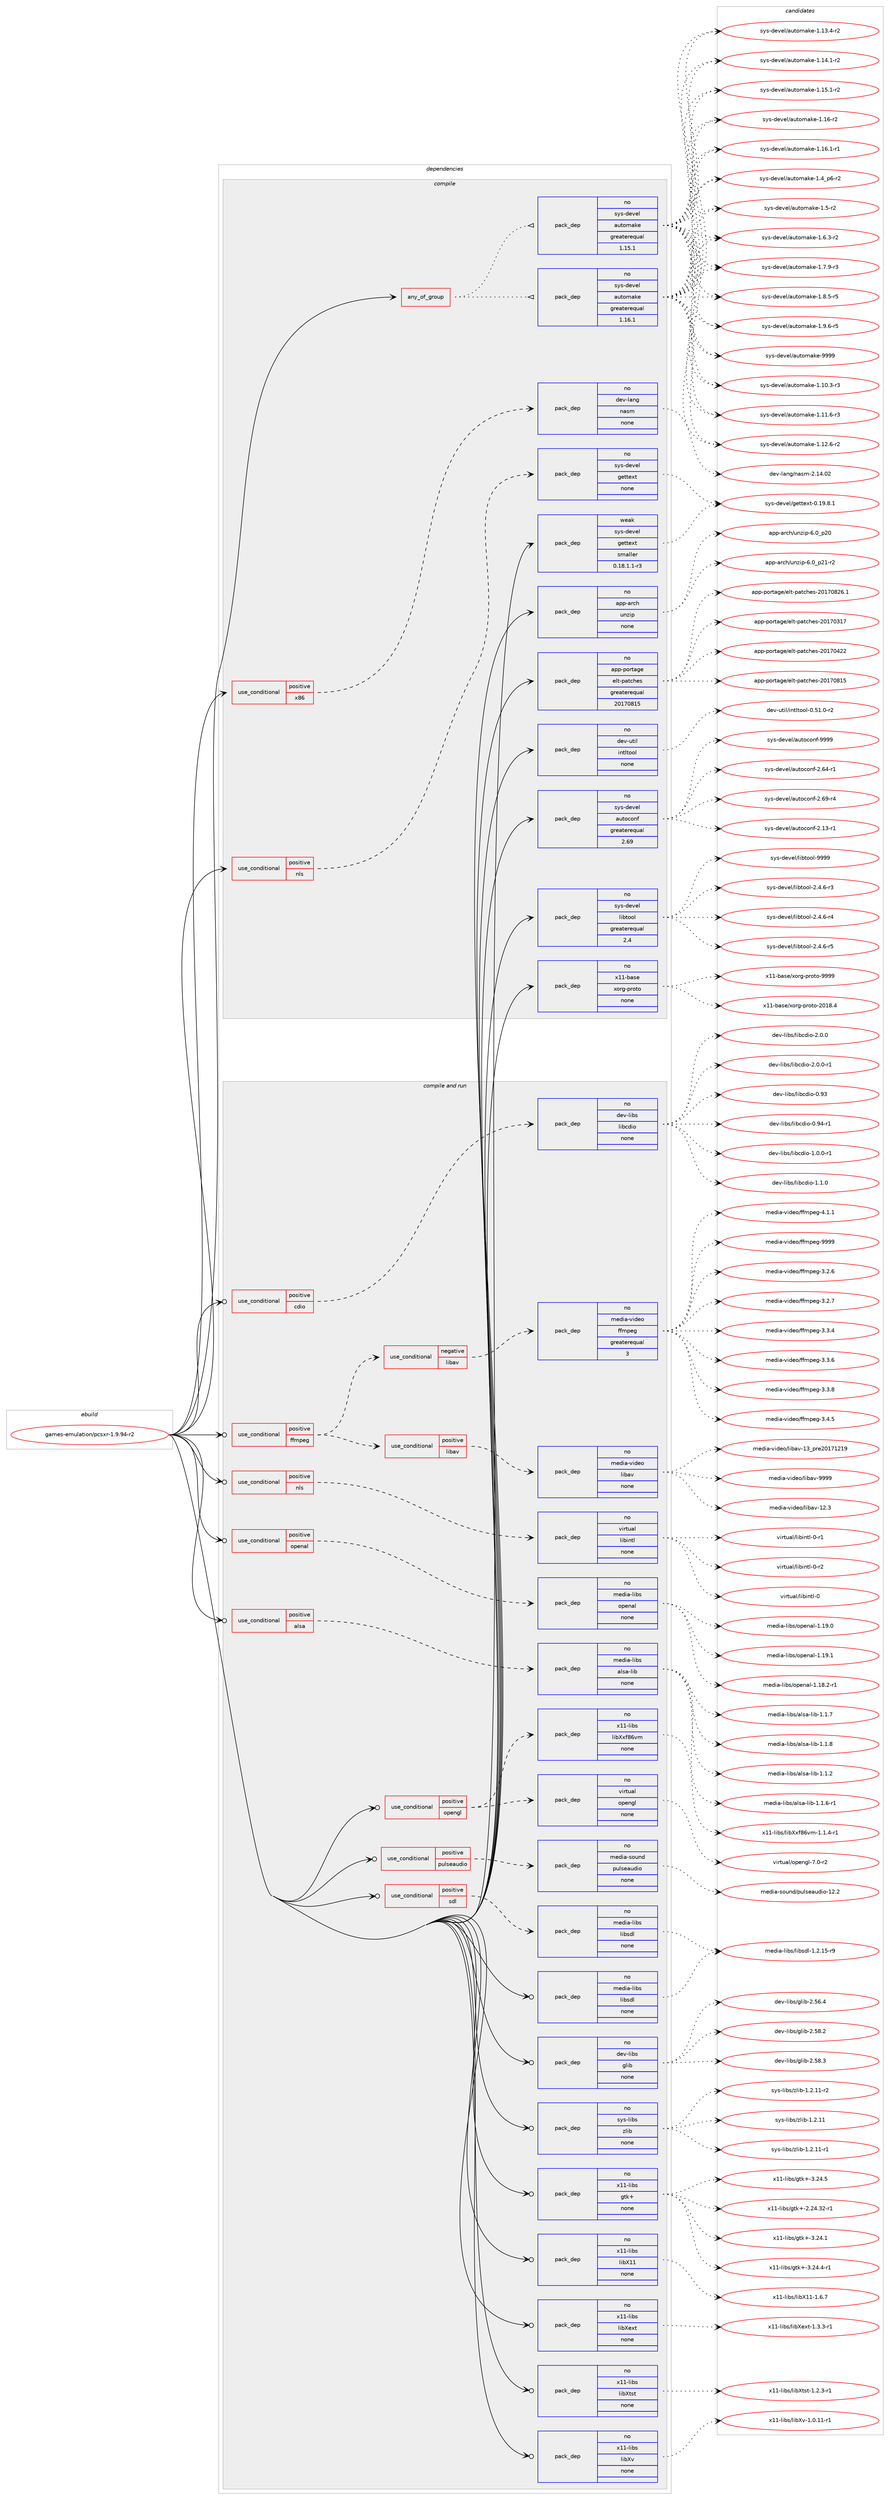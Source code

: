 digraph prolog {

# *************
# Graph options
# *************

newrank=true;
concentrate=true;
compound=true;
graph [rankdir=LR,fontname=Helvetica,fontsize=10,ranksep=1.5];#, ranksep=2.5, nodesep=0.2];
edge  [arrowhead=vee];
node  [fontname=Helvetica,fontsize=10];

# **********
# The ebuild
# **********

subgraph cluster_leftcol {
color=gray;
rank=same;
label=<<i>ebuild</i>>;
id [label="games-emulation/pcsxr-1.9.94-r2", color=red, width=4, href="../games-emulation/pcsxr-1.9.94-r2.svg"];
}

# ****************
# The dependencies
# ****************

subgraph cluster_midcol {
color=gray;
label=<<i>dependencies</i>>;
subgraph cluster_compile {
fillcolor="#eeeeee";
style=filled;
label=<<i>compile</i>>;
subgraph any23260 {
dependency1556178 [label=<<TABLE BORDER="0" CELLBORDER="1" CELLSPACING="0" CELLPADDING="4"><TR><TD CELLPADDING="10">any_of_group</TD></TR></TABLE>>, shape=none, color=red];subgraph pack1106001 {
dependency1556179 [label=<<TABLE BORDER="0" CELLBORDER="1" CELLSPACING="0" CELLPADDING="4" WIDTH="220"><TR><TD ROWSPAN="6" CELLPADDING="30">pack_dep</TD></TR><TR><TD WIDTH="110">no</TD></TR><TR><TD>sys-devel</TD></TR><TR><TD>automake</TD></TR><TR><TD>greaterequal</TD></TR><TR><TD>1.16.1</TD></TR></TABLE>>, shape=none, color=blue];
}
dependency1556178:e -> dependency1556179:w [weight=20,style="dotted",arrowhead="oinv"];
subgraph pack1106002 {
dependency1556180 [label=<<TABLE BORDER="0" CELLBORDER="1" CELLSPACING="0" CELLPADDING="4" WIDTH="220"><TR><TD ROWSPAN="6" CELLPADDING="30">pack_dep</TD></TR><TR><TD WIDTH="110">no</TD></TR><TR><TD>sys-devel</TD></TR><TR><TD>automake</TD></TR><TR><TD>greaterequal</TD></TR><TR><TD>1.15.1</TD></TR></TABLE>>, shape=none, color=blue];
}
dependency1556178:e -> dependency1556180:w [weight=20,style="dotted",arrowhead="oinv"];
}
id:e -> dependency1556178:w [weight=20,style="solid",arrowhead="vee"];
subgraph cond426324 {
dependency1556181 [label=<<TABLE BORDER="0" CELLBORDER="1" CELLSPACING="0" CELLPADDING="4"><TR><TD ROWSPAN="3" CELLPADDING="10">use_conditional</TD></TR><TR><TD>positive</TD></TR><TR><TD>nls</TD></TR></TABLE>>, shape=none, color=red];
subgraph pack1106003 {
dependency1556182 [label=<<TABLE BORDER="0" CELLBORDER="1" CELLSPACING="0" CELLPADDING="4" WIDTH="220"><TR><TD ROWSPAN="6" CELLPADDING="30">pack_dep</TD></TR><TR><TD WIDTH="110">no</TD></TR><TR><TD>sys-devel</TD></TR><TR><TD>gettext</TD></TR><TR><TD>none</TD></TR><TR><TD></TD></TR></TABLE>>, shape=none, color=blue];
}
dependency1556181:e -> dependency1556182:w [weight=20,style="dashed",arrowhead="vee"];
}
id:e -> dependency1556181:w [weight=20,style="solid",arrowhead="vee"];
subgraph cond426325 {
dependency1556183 [label=<<TABLE BORDER="0" CELLBORDER="1" CELLSPACING="0" CELLPADDING="4"><TR><TD ROWSPAN="3" CELLPADDING="10">use_conditional</TD></TR><TR><TD>positive</TD></TR><TR><TD>x86</TD></TR></TABLE>>, shape=none, color=red];
subgraph pack1106004 {
dependency1556184 [label=<<TABLE BORDER="0" CELLBORDER="1" CELLSPACING="0" CELLPADDING="4" WIDTH="220"><TR><TD ROWSPAN="6" CELLPADDING="30">pack_dep</TD></TR><TR><TD WIDTH="110">no</TD></TR><TR><TD>dev-lang</TD></TR><TR><TD>nasm</TD></TR><TR><TD>none</TD></TR><TR><TD></TD></TR></TABLE>>, shape=none, color=blue];
}
dependency1556183:e -> dependency1556184:w [weight=20,style="dashed",arrowhead="vee"];
}
id:e -> dependency1556183:w [weight=20,style="solid",arrowhead="vee"];
subgraph pack1106005 {
dependency1556185 [label=<<TABLE BORDER="0" CELLBORDER="1" CELLSPACING="0" CELLPADDING="4" WIDTH="220"><TR><TD ROWSPAN="6" CELLPADDING="30">pack_dep</TD></TR><TR><TD WIDTH="110">no</TD></TR><TR><TD>app-arch</TD></TR><TR><TD>unzip</TD></TR><TR><TD>none</TD></TR><TR><TD></TD></TR></TABLE>>, shape=none, color=blue];
}
id:e -> dependency1556185:w [weight=20,style="solid",arrowhead="vee"];
subgraph pack1106006 {
dependency1556186 [label=<<TABLE BORDER="0" CELLBORDER="1" CELLSPACING="0" CELLPADDING="4" WIDTH="220"><TR><TD ROWSPAN="6" CELLPADDING="30">pack_dep</TD></TR><TR><TD WIDTH="110">no</TD></TR><TR><TD>app-portage</TD></TR><TR><TD>elt-patches</TD></TR><TR><TD>greaterequal</TD></TR><TR><TD>20170815</TD></TR></TABLE>>, shape=none, color=blue];
}
id:e -> dependency1556186:w [weight=20,style="solid",arrowhead="vee"];
subgraph pack1106007 {
dependency1556187 [label=<<TABLE BORDER="0" CELLBORDER="1" CELLSPACING="0" CELLPADDING="4" WIDTH="220"><TR><TD ROWSPAN="6" CELLPADDING="30">pack_dep</TD></TR><TR><TD WIDTH="110">no</TD></TR><TR><TD>dev-util</TD></TR><TR><TD>intltool</TD></TR><TR><TD>none</TD></TR><TR><TD></TD></TR></TABLE>>, shape=none, color=blue];
}
id:e -> dependency1556187:w [weight=20,style="solid",arrowhead="vee"];
subgraph pack1106008 {
dependency1556188 [label=<<TABLE BORDER="0" CELLBORDER="1" CELLSPACING="0" CELLPADDING="4" WIDTH="220"><TR><TD ROWSPAN="6" CELLPADDING="30">pack_dep</TD></TR><TR><TD WIDTH="110">no</TD></TR><TR><TD>sys-devel</TD></TR><TR><TD>autoconf</TD></TR><TR><TD>greaterequal</TD></TR><TR><TD>2.69</TD></TR></TABLE>>, shape=none, color=blue];
}
id:e -> dependency1556188:w [weight=20,style="solid",arrowhead="vee"];
subgraph pack1106009 {
dependency1556189 [label=<<TABLE BORDER="0" CELLBORDER="1" CELLSPACING="0" CELLPADDING="4" WIDTH="220"><TR><TD ROWSPAN="6" CELLPADDING="30">pack_dep</TD></TR><TR><TD WIDTH="110">no</TD></TR><TR><TD>sys-devel</TD></TR><TR><TD>libtool</TD></TR><TR><TD>greaterequal</TD></TR><TR><TD>2.4</TD></TR></TABLE>>, shape=none, color=blue];
}
id:e -> dependency1556189:w [weight=20,style="solid",arrowhead="vee"];
subgraph pack1106010 {
dependency1556190 [label=<<TABLE BORDER="0" CELLBORDER="1" CELLSPACING="0" CELLPADDING="4" WIDTH="220"><TR><TD ROWSPAN="6" CELLPADDING="30">pack_dep</TD></TR><TR><TD WIDTH="110">no</TD></TR><TR><TD>x11-base</TD></TR><TR><TD>xorg-proto</TD></TR><TR><TD>none</TD></TR><TR><TD></TD></TR></TABLE>>, shape=none, color=blue];
}
id:e -> dependency1556190:w [weight=20,style="solid",arrowhead="vee"];
subgraph pack1106011 {
dependency1556191 [label=<<TABLE BORDER="0" CELLBORDER="1" CELLSPACING="0" CELLPADDING="4" WIDTH="220"><TR><TD ROWSPAN="6" CELLPADDING="30">pack_dep</TD></TR><TR><TD WIDTH="110">weak</TD></TR><TR><TD>sys-devel</TD></TR><TR><TD>gettext</TD></TR><TR><TD>smaller</TD></TR><TR><TD>0.18.1.1-r3</TD></TR></TABLE>>, shape=none, color=blue];
}
id:e -> dependency1556191:w [weight=20,style="solid",arrowhead="vee"];
}
subgraph cluster_compileandrun {
fillcolor="#eeeeee";
style=filled;
label=<<i>compile and run</i>>;
subgraph cond426326 {
dependency1556192 [label=<<TABLE BORDER="0" CELLBORDER="1" CELLSPACING="0" CELLPADDING="4"><TR><TD ROWSPAN="3" CELLPADDING="10">use_conditional</TD></TR><TR><TD>positive</TD></TR><TR><TD>alsa</TD></TR></TABLE>>, shape=none, color=red];
subgraph pack1106012 {
dependency1556193 [label=<<TABLE BORDER="0" CELLBORDER="1" CELLSPACING="0" CELLPADDING="4" WIDTH="220"><TR><TD ROWSPAN="6" CELLPADDING="30">pack_dep</TD></TR><TR><TD WIDTH="110">no</TD></TR><TR><TD>media-libs</TD></TR><TR><TD>alsa-lib</TD></TR><TR><TD>none</TD></TR><TR><TD></TD></TR></TABLE>>, shape=none, color=blue];
}
dependency1556192:e -> dependency1556193:w [weight=20,style="dashed",arrowhead="vee"];
}
id:e -> dependency1556192:w [weight=20,style="solid",arrowhead="odotvee"];
subgraph cond426327 {
dependency1556194 [label=<<TABLE BORDER="0" CELLBORDER="1" CELLSPACING="0" CELLPADDING="4"><TR><TD ROWSPAN="3" CELLPADDING="10">use_conditional</TD></TR><TR><TD>positive</TD></TR><TR><TD>cdio</TD></TR></TABLE>>, shape=none, color=red];
subgraph pack1106013 {
dependency1556195 [label=<<TABLE BORDER="0" CELLBORDER="1" CELLSPACING="0" CELLPADDING="4" WIDTH="220"><TR><TD ROWSPAN="6" CELLPADDING="30">pack_dep</TD></TR><TR><TD WIDTH="110">no</TD></TR><TR><TD>dev-libs</TD></TR><TR><TD>libcdio</TD></TR><TR><TD>none</TD></TR><TR><TD></TD></TR></TABLE>>, shape=none, color=blue];
}
dependency1556194:e -> dependency1556195:w [weight=20,style="dashed",arrowhead="vee"];
}
id:e -> dependency1556194:w [weight=20,style="solid",arrowhead="odotvee"];
subgraph cond426328 {
dependency1556196 [label=<<TABLE BORDER="0" CELLBORDER="1" CELLSPACING="0" CELLPADDING="4"><TR><TD ROWSPAN="3" CELLPADDING="10">use_conditional</TD></TR><TR><TD>positive</TD></TR><TR><TD>ffmpeg</TD></TR></TABLE>>, shape=none, color=red];
subgraph cond426329 {
dependency1556197 [label=<<TABLE BORDER="0" CELLBORDER="1" CELLSPACING="0" CELLPADDING="4"><TR><TD ROWSPAN="3" CELLPADDING="10">use_conditional</TD></TR><TR><TD>negative</TD></TR><TR><TD>libav</TD></TR></TABLE>>, shape=none, color=red];
subgraph pack1106014 {
dependency1556198 [label=<<TABLE BORDER="0" CELLBORDER="1" CELLSPACING="0" CELLPADDING="4" WIDTH="220"><TR><TD ROWSPAN="6" CELLPADDING="30">pack_dep</TD></TR><TR><TD WIDTH="110">no</TD></TR><TR><TD>media-video</TD></TR><TR><TD>ffmpeg</TD></TR><TR><TD>greaterequal</TD></TR><TR><TD>3</TD></TR></TABLE>>, shape=none, color=blue];
}
dependency1556197:e -> dependency1556198:w [weight=20,style="dashed",arrowhead="vee"];
}
dependency1556196:e -> dependency1556197:w [weight=20,style="dashed",arrowhead="vee"];
subgraph cond426330 {
dependency1556199 [label=<<TABLE BORDER="0" CELLBORDER="1" CELLSPACING="0" CELLPADDING="4"><TR><TD ROWSPAN="3" CELLPADDING="10">use_conditional</TD></TR><TR><TD>positive</TD></TR><TR><TD>libav</TD></TR></TABLE>>, shape=none, color=red];
subgraph pack1106015 {
dependency1556200 [label=<<TABLE BORDER="0" CELLBORDER="1" CELLSPACING="0" CELLPADDING="4" WIDTH="220"><TR><TD ROWSPAN="6" CELLPADDING="30">pack_dep</TD></TR><TR><TD WIDTH="110">no</TD></TR><TR><TD>media-video</TD></TR><TR><TD>libav</TD></TR><TR><TD>none</TD></TR><TR><TD></TD></TR></TABLE>>, shape=none, color=blue];
}
dependency1556199:e -> dependency1556200:w [weight=20,style="dashed",arrowhead="vee"];
}
dependency1556196:e -> dependency1556199:w [weight=20,style="dashed",arrowhead="vee"];
}
id:e -> dependency1556196:w [weight=20,style="solid",arrowhead="odotvee"];
subgraph cond426331 {
dependency1556201 [label=<<TABLE BORDER="0" CELLBORDER="1" CELLSPACING="0" CELLPADDING="4"><TR><TD ROWSPAN="3" CELLPADDING="10">use_conditional</TD></TR><TR><TD>positive</TD></TR><TR><TD>nls</TD></TR></TABLE>>, shape=none, color=red];
subgraph pack1106016 {
dependency1556202 [label=<<TABLE BORDER="0" CELLBORDER="1" CELLSPACING="0" CELLPADDING="4" WIDTH="220"><TR><TD ROWSPAN="6" CELLPADDING="30">pack_dep</TD></TR><TR><TD WIDTH="110">no</TD></TR><TR><TD>virtual</TD></TR><TR><TD>libintl</TD></TR><TR><TD>none</TD></TR><TR><TD></TD></TR></TABLE>>, shape=none, color=blue];
}
dependency1556201:e -> dependency1556202:w [weight=20,style="dashed",arrowhead="vee"];
}
id:e -> dependency1556201:w [weight=20,style="solid",arrowhead="odotvee"];
subgraph cond426332 {
dependency1556203 [label=<<TABLE BORDER="0" CELLBORDER="1" CELLSPACING="0" CELLPADDING="4"><TR><TD ROWSPAN="3" CELLPADDING="10">use_conditional</TD></TR><TR><TD>positive</TD></TR><TR><TD>openal</TD></TR></TABLE>>, shape=none, color=red];
subgraph pack1106017 {
dependency1556204 [label=<<TABLE BORDER="0" CELLBORDER="1" CELLSPACING="0" CELLPADDING="4" WIDTH="220"><TR><TD ROWSPAN="6" CELLPADDING="30">pack_dep</TD></TR><TR><TD WIDTH="110">no</TD></TR><TR><TD>media-libs</TD></TR><TR><TD>openal</TD></TR><TR><TD>none</TD></TR><TR><TD></TD></TR></TABLE>>, shape=none, color=blue];
}
dependency1556203:e -> dependency1556204:w [weight=20,style="dashed",arrowhead="vee"];
}
id:e -> dependency1556203:w [weight=20,style="solid",arrowhead="odotvee"];
subgraph cond426333 {
dependency1556205 [label=<<TABLE BORDER="0" CELLBORDER="1" CELLSPACING="0" CELLPADDING="4"><TR><TD ROWSPAN="3" CELLPADDING="10">use_conditional</TD></TR><TR><TD>positive</TD></TR><TR><TD>opengl</TD></TR></TABLE>>, shape=none, color=red];
subgraph pack1106018 {
dependency1556206 [label=<<TABLE BORDER="0" CELLBORDER="1" CELLSPACING="0" CELLPADDING="4" WIDTH="220"><TR><TD ROWSPAN="6" CELLPADDING="30">pack_dep</TD></TR><TR><TD WIDTH="110">no</TD></TR><TR><TD>virtual</TD></TR><TR><TD>opengl</TD></TR><TR><TD>none</TD></TR><TR><TD></TD></TR></TABLE>>, shape=none, color=blue];
}
dependency1556205:e -> dependency1556206:w [weight=20,style="dashed",arrowhead="vee"];
subgraph pack1106019 {
dependency1556207 [label=<<TABLE BORDER="0" CELLBORDER="1" CELLSPACING="0" CELLPADDING="4" WIDTH="220"><TR><TD ROWSPAN="6" CELLPADDING="30">pack_dep</TD></TR><TR><TD WIDTH="110">no</TD></TR><TR><TD>x11-libs</TD></TR><TR><TD>libXxf86vm</TD></TR><TR><TD>none</TD></TR><TR><TD></TD></TR></TABLE>>, shape=none, color=blue];
}
dependency1556205:e -> dependency1556207:w [weight=20,style="dashed",arrowhead="vee"];
}
id:e -> dependency1556205:w [weight=20,style="solid",arrowhead="odotvee"];
subgraph cond426334 {
dependency1556208 [label=<<TABLE BORDER="0" CELLBORDER="1" CELLSPACING="0" CELLPADDING="4"><TR><TD ROWSPAN="3" CELLPADDING="10">use_conditional</TD></TR><TR><TD>positive</TD></TR><TR><TD>pulseaudio</TD></TR></TABLE>>, shape=none, color=red];
subgraph pack1106020 {
dependency1556209 [label=<<TABLE BORDER="0" CELLBORDER="1" CELLSPACING="0" CELLPADDING="4" WIDTH="220"><TR><TD ROWSPAN="6" CELLPADDING="30">pack_dep</TD></TR><TR><TD WIDTH="110">no</TD></TR><TR><TD>media-sound</TD></TR><TR><TD>pulseaudio</TD></TR><TR><TD>none</TD></TR><TR><TD></TD></TR></TABLE>>, shape=none, color=blue];
}
dependency1556208:e -> dependency1556209:w [weight=20,style="dashed",arrowhead="vee"];
}
id:e -> dependency1556208:w [weight=20,style="solid",arrowhead="odotvee"];
subgraph cond426335 {
dependency1556210 [label=<<TABLE BORDER="0" CELLBORDER="1" CELLSPACING="0" CELLPADDING="4"><TR><TD ROWSPAN="3" CELLPADDING="10">use_conditional</TD></TR><TR><TD>positive</TD></TR><TR><TD>sdl</TD></TR></TABLE>>, shape=none, color=red];
subgraph pack1106021 {
dependency1556211 [label=<<TABLE BORDER="0" CELLBORDER="1" CELLSPACING="0" CELLPADDING="4" WIDTH="220"><TR><TD ROWSPAN="6" CELLPADDING="30">pack_dep</TD></TR><TR><TD WIDTH="110">no</TD></TR><TR><TD>media-libs</TD></TR><TR><TD>libsdl</TD></TR><TR><TD>none</TD></TR><TR><TD></TD></TR></TABLE>>, shape=none, color=blue];
}
dependency1556210:e -> dependency1556211:w [weight=20,style="dashed",arrowhead="vee"];
}
id:e -> dependency1556210:w [weight=20,style="solid",arrowhead="odotvee"];
subgraph pack1106022 {
dependency1556212 [label=<<TABLE BORDER="0" CELLBORDER="1" CELLSPACING="0" CELLPADDING="4" WIDTH="220"><TR><TD ROWSPAN="6" CELLPADDING="30">pack_dep</TD></TR><TR><TD WIDTH="110">no</TD></TR><TR><TD>dev-libs</TD></TR><TR><TD>glib</TD></TR><TR><TD>none</TD></TR><TR><TD></TD></TR></TABLE>>, shape=none, color=blue];
}
id:e -> dependency1556212:w [weight=20,style="solid",arrowhead="odotvee"];
subgraph pack1106023 {
dependency1556213 [label=<<TABLE BORDER="0" CELLBORDER="1" CELLSPACING="0" CELLPADDING="4" WIDTH="220"><TR><TD ROWSPAN="6" CELLPADDING="30">pack_dep</TD></TR><TR><TD WIDTH="110">no</TD></TR><TR><TD>media-libs</TD></TR><TR><TD>libsdl</TD></TR><TR><TD>none</TD></TR><TR><TD></TD></TR></TABLE>>, shape=none, color=blue];
}
id:e -> dependency1556213:w [weight=20,style="solid",arrowhead="odotvee"];
subgraph pack1106024 {
dependency1556214 [label=<<TABLE BORDER="0" CELLBORDER="1" CELLSPACING="0" CELLPADDING="4" WIDTH="220"><TR><TD ROWSPAN="6" CELLPADDING="30">pack_dep</TD></TR><TR><TD WIDTH="110">no</TD></TR><TR><TD>sys-libs</TD></TR><TR><TD>zlib</TD></TR><TR><TD>none</TD></TR><TR><TD></TD></TR></TABLE>>, shape=none, color=blue];
}
id:e -> dependency1556214:w [weight=20,style="solid",arrowhead="odotvee"];
subgraph pack1106025 {
dependency1556215 [label=<<TABLE BORDER="0" CELLBORDER="1" CELLSPACING="0" CELLPADDING="4" WIDTH="220"><TR><TD ROWSPAN="6" CELLPADDING="30">pack_dep</TD></TR><TR><TD WIDTH="110">no</TD></TR><TR><TD>x11-libs</TD></TR><TR><TD>gtk+</TD></TR><TR><TD>none</TD></TR><TR><TD></TD></TR></TABLE>>, shape=none, color=blue];
}
id:e -> dependency1556215:w [weight=20,style="solid",arrowhead="odotvee"];
subgraph pack1106026 {
dependency1556216 [label=<<TABLE BORDER="0" CELLBORDER="1" CELLSPACING="0" CELLPADDING="4" WIDTH="220"><TR><TD ROWSPAN="6" CELLPADDING="30">pack_dep</TD></TR><TR><TD WIDTH="110">no</TD></TR><TR><TD>x11-libs</TD></TR><TR><TD>libX11</TD></TR><TR><TD>none</TD></TR><TR><TD></TD></TR></TABLE>>, shape=none, color=blue];
}
id:e -> dependency1556216:w [weight=20,style="solid",arrowhead="odotvee"];
subgraph pack1106027 {
dependency1556217 [label=<<TABLE BORDER="0" CELLBORDER="1" CELLSPACING="0" CELLPADDING="4" WIDTH="220"><TR><TD ROWSPAN="6" CELLPADDING="30">pack_dep</TD></TR><TR><TD WIDTH="110">no</TD></TR><TR><TD>x11-libs</TD></TR><TR><TD>libXext</TD></TR><TR><TD>none</TD></TR><TR><TD></TD></TR></TABLE>>, shape=none, color=blue];
}
id:e -> dependency1556217:w [weight=20,style="solid",arrowhead="odotvee"];
subgraph pack1106028 {
dependency1556218 [label=<<TABLE BORDER="0" CELLBORDER="1" CELLSPACING="0" CELLPADDING="4" WIDTH="220"><TR><TD ROWSPAN="6" CELLPADDING="30">pack_dep</TD></TR><TR><TD WIDTH="110">no</TD></TR><TR><TD>x11-libs</TD></TR><TR><TD>libXtst</TD></TR><TR><TD>none</TD></TR><TR><TD></TD></TR></TABLE>>, shape=none, color=blue];
}
id:e -> dependency1556218:w [weight=20,style="solid",arrowhead="odotvee"];
subgraph pack1106029 {
dependency1556219 [label=<<TABLE BORDER="0" CELLBORDER="1" CELLSPACING="0" CELLPADDING="4" WIDTH="220"><TR><TD ROWSPAN="6" CELLPADDING="30">pack_dep</TD></TR><TR><TD WIDTH="110">no</TD></TR><TR><TD>x11-libs</TD></TR><TR><TD>libXv</TD></TR><TR><TD>none</TD></TR><TR><TD></TD></TR></TABLE>>, shape=none, color=blue];
}
id:e -> dependency1556219:w [weight=20,style="solid",arrowhead="odotvee"];
}
subgraph cluster_run {
fillcolor="#eeeeee";
style=filled;
label=<<i>run</i>>;
}
}

# **************
# The candidates
# **************

subgraph cluster_choices {
rank=same;
color=gray;
label=<<i>candidates</i>>;

subgraph choice1106001 {
color=black;
nodesep=1;
choice11512111545100101118101108479711711611110997107101454946494846514511451 [label="sys-devel/automake-1.10.3-r3", color=red, width=4,href="../sys-devel/automake-1.10.3-r3.svg"];
choice11512111545100101118101108479711711611110997107101454946494946544511451 [label="sys-devel/automake-1.11.6-r3", color=red, width=4,href="../sys-devel/automake-1.11.6-r3.svg"];
choice11512111545100101118101108479711711611110997107101454946495046544511450 [label="sys-devel/automake-1.12.6-r2", color=red, width=4,href="../sys-devel/automake-1.12.6-r2.svg"];
choice11512111545100101118101108479711711611110997107101454946495146524511450 [label="sys-devel/automake-1.13.4-r2", color=red, width=4,href="../sys-devel/automake-1.13.4-r2.svg"];
choice11512111545100101118101108479711711611110997107101454946495246494511450 [label="sys-devel/automake-1.14.1-r2", color=red, width=4,href="../sys-devel/automake-1.14.1-r2.svg"];
choice11512111545100101118101108479711711611110997107101454946495346494511450 [label="sys-devel/automake-1.15.1-r2", color=red, width=4,href="../sys-devel/automake-1.15.1-r2.svg"];
choice1151211154510010111810110847971171161111099710710145494649544511450 [label="sys-devel/automake-1.16-r2", color=red, width=4,href="../sys-devel/automake-1.16-r2.svg"];
choice11512111545100101118101108479711711611110997107101454946495446494511449 [label="sys-devel/automake-1.16.1-r1", color=red, width=4,href="../sys-devel/automake-1.16.1-r1.svg"];
choice115121115451001011181011084797117116111109971071014549465295112544511450 [label="sys-devel/automake-1.4_p6-r2", color=red, width=4,href="../sys-devel/automake-1.4_p6-r2.svg"];
choice11512111545100101118101108479711711611110997107101454946534511450 [label="sys-devel/automake-1.5-r2", color=red, width=4,href="../sys-devel/automake-1.5-r2.svg"];
choice115121115451001011181011084797117116111109971071014549465446514511450 [label="sys-devel/automake-1.6.3-r2", color=red, width=4,href="../sys-devel/automake-1.6.3-r2.svg"];
choice115121115451001011181011084797117116111109971071014549465546574511451 [label="sys-devel/automake-1.7.9-r3", color=red, width=4,href="../sys-devel/automake-1.7.9-r3.svg"];
choice115121115451001011181011084797117116111109971071014549465646534511453 [label="sys-devel/automake-1.8.5-r5", color=red, width=4,href="../sys-devel/automake-1.8.5-r5.svg"];
choice115121115451001011181011084797117116111109971071014549465746544511453 [label="sys-devel/automake-1.9.6-r5", color=red, width=4,href="../sys-devel/automake-1.9.6-r5.svg"];
choice115121115451001011181011084797117116111109971071014557575757 [label="sys-devel/automake-9999", color=red, width=4,href="../sys-devel/automake-9999.svg"];
dependency1556179:e -> choice11512111545100101118101108479711711611110997107101454946494846514511451:w [style=dotted,weight="100"];
dependency1556179:e -> choice11512111545100101118101108479711711611110997107101454946494946544511451:w [style=dotted,weight="100"];
dependency1556179:e -> choice11512111545100101118101108479711711611110997107101454946495046544511450:w [style=dotted,weight="100"];
dependency1556179:e -> choice11512111545100101118101108479711711611110997107101454946495146524511450:w [style=dotted,weight="100"];
dependency1556179:e -> choice11512111545100101118101108479711711611110997107101454946495246494511450:w [style=dotted,weight="100"];
dependency1556179:e -> choice11512111545100101118101108479711711611110997107101454946495346494511450:w [style=dotted,weight="100"];
dependency1556179:e -> choice1151211154510010111810110847971171161111099710710145494649544511450:w [style=dotted,weight="100"];
dependency1556179:e -> choice11512111545100101118101108479711711611110997107101454946495446494511449:w [style=dotted,weight="100"];
dependency1556179:e -> choice115121115451001011181011084797117116111109971071014549465295112544511450:w [style=dotted,weight="100"];
dependency1556179:e -> choice11512111545100101118101108479711711611110997107101454946534511450:w [style=dotted,weight="100"];
dependency1556179:e -> choice115121115451001011181011084797117116111109971071014549465446514511450:w [style=dotted,weight="100"];
dependency1556179:e -> choice115121115451001011181011084797117116111109971071014549465546574511451:w [style=dotted,weight="100"];
dependency1556179:e -> choice115121115451001011181011084797117116111109971071014549465646534511453:w [style=dotted,weight="100"];
dependency1556179:e -> choice115121115451001011181011084797117116111109971071014549465746544511453:w [style=dotted,weight="100"];
dependency1556179:e -> choice115121115451001011181011084797117116111109971071014557575757:w [style=dotted,weight="100"];
}
subgraph choice1106002 {
color=black;
nodesep=1;
choice11512111545100101118101108479711711611110997107101454946494846514511451 [label="sys-devel/automake-1.10.3-r3", color=red, width=4,href="../sys-devel/automake-1.10.3-r3.svg"];
choice11512111545100101118101108479711711611110997107101454946494946544511451 [label="sys-devel/automake-1.11.6-r3", color=red, width=4,href="../sys-devel/automake-1.11.6-r3.svg"];
choice11512111545100101118101108479711711611110997107101454946495046544511450 [label="sys-devel/automake-1.12.6-r2", color=red, width=4,href="../sys-devel/automake-1.12.6-r2.svg"];
choice11512111545100101118101108479711711611110997107101454946495146524511450 [label="sys-devel/automake-1.13.4-r2", color=red, width=4,href="../sys-devel/automake-1.13.4-r2.svg"];
choice11512111545100101118101108479711711611110997107101454946495246494511450 [label="sys-devel/automake-1.14.1-r2", color=red, width=4,href="../sys-devel/automake-1.14.1-r2.svg"];
choice11512111545100101118101108479711711611110997107101454946495346494511450 [label="sys-devel/automake-1.15.1-r2", color=red, width=4,href="../sys-devel/automake-1.15.1-r2.svg"];
choice1151211154510010111810110847971171161111099710710145494649544511450 [label="sys-devel/automake-1.16-r2", color=red, width=4,href="../sys-devel/automake-1.16-r2.svg"];
choice11512111545100101118101108479711711611110997107101454946495446494511449 [label="sys-devel/automake-1.16.1-r1", color=red, width=4,href="../sys-devel/automake-1.16.1-r1.svg"];
choice115121115451001011181011084797117116111109971071014549465295112544511450 [label="sys-devel/automake-1.4_p6-r2", color=red, width=4,href="../sys-devel/automake-1.4_p6-r2.svg"];
choice11512111545100101118101108479711711611110997107101454946534511450 [label="sys-devel/automake-1.5-r2", color=red, width=4,href="../sys-devel/automake-1.5-r2.svg"];
choice115121115451001011181011084797117116111109971071014549465446514511450 [label="sys-devel/automake-1.6.3-r2", color=red, width=4,href="../sys-devel/automake-1.6.3-r2.svg"];
choice115121115451001011181011084797117116111109971071014549465546574511451 [label="sys-devel/automake-1.7.9-r3", color=red, width=4,href="../sys-devel/automake-1.7.9-r3.svg"];
choice115121115451001011181011084797117116111109971071014549465646534511453 [label="sys-devel/automake-1.8.5-r5", color=red, width=4,href="../sys-devel/automake-1.8.5-r5.svg"];
choice115121115451001011181011084797117116111109971071014549465746544511453 [label="sys-devel/automake-1.9.6-r5", color=red, width=4,href="../sys-devel/automake-1.9.6-r5.svg"];
choice115121115451001011181011084797117116111109971071014557575757 [label="sys-devel/automake-9999", color=red, width=4,href="../sys-devel/automake-9999.svg"];
dependency1556180:e -> choice11512111545100101118101108479711711611110997107101454946494846514511451:w [style=dotted,weight="100"];
dependency1556180:e -> choice11512111545100101118101108479711711611110997107101454946494946544511451:w [style=dotted,weight="100"];
dependency1556180:e -> choice11512111545100101118101108479711711611110997107101454946495046544511450:w [style=dotted,weight="100"];
dependency1556180:e -> choice11512111545100101118101108479711711611110997107101454946495146524511450:w [style=dotted,weight="100"];
dependency1556180:e -> choice11512111545100101118101108479711711611110997107101454946495246494511450:w [style=dotted,weight="100"];
dependency1556180:e -> choice11512111545100101118101108479711711611110997107101454946495346494511450:w [style=dotted,weight="100"];
dependency1556180:e -> choice1151211154510010111810110847971171161111099710710145494649544511450:w [style=dotted,weight="100"];
dependency1556180:e -> choice11512111545100101118101108479711711611110997107101454946495446494511449:w [style=dotted,weight="100"];
dependency1556180:e -> choice115121115451001011181011084797117116111109971071014549465295112544511450:w [style=dotted,weight="100"];
dependency1556180:e -> choice11512111545100101118101108479711711611110997107101454946534511450:w [style=dotted,weight="100"];
dependency1556180:e -> choice115121115451001011181011084797117116111109971071014549465446514511450:w [style=dotted,weight="100"];
dependency1556180:e -> choice115121115451001011181011084797117116111109971071014549465546574511451:w [style=dotted,weight="100"];
dependency1556180:e -> choice115121115451001011181011084797117116111109971071014549465646534511453:w [style=dotted,weight="100"];
dependency1556180:e -> choice115121115451001011181011084797117116111109971071014549465746544511453:w [style=dotted,weight="100"];
dependency1556180:e -> choice115121115451001011181011084797117116111109971071014557575757:w [style=dotted,weight="100"];
}
subgraph choice1106003 {
color=black;
nodesep=1;
choice1151211154510010111810110847103101116116101120116454846495746564649 [label="sys-devel/gettext-0.19.8.1", color=red, width=4,href="../sys-devel/gettext-0.19.8.1.svg"];
dependency1556182:e -> choice1151211154510010111810110847103101116116101120116454846495746564649:w [style=dotted,weight="100"];
}
subgraph choice1106004 {
color=black;
nodesep=1;
choice100101118451089711010347110971151094550464952464850 [label="dev-lang/nasm-2.14.02", color=red, width=4,href="../dev-lang/nasm-2.14.02.svg"];
dependency1556184:e -> choice100101118451089711010347110971151094550464952464850:w [style=dotted,weight="100"];
}
subgraph choice1106005 {
color=black;
nodesep=1;
choice971121124597114991044711711012210511245544648951125048 [label="app-arch/unzip-6.0_p20", color=red, width=4,href="../app-arch/unzip-6.0_p20.svg"];
choice9711211245971149910447117110122105112455446489511250494511450 [label="app-arch/unzip-6.0_p21-r2", color=red, width=4,href="../app-arch/unzip-6.0_p21-r2.svg"];
dependency1556185:e -> choice971121124597114991044711711012210511245544648951125048:w [style=dotted,weight="100"];
dependency1556185:e -> choice9711211245971149910447117110122105112455446489511250494511450:w [style=dotted,weight="100"];
}
subgraph choice1106006 {
color=black;
nodesep=1;
choice97112112451121111141169710310147101108116451129711699104101115455048495548514955 [label="app-portage/elt-patches-20170317", color=red, width=4,href="../app-portage/elt-patches-20170317.svg"];
choice97112112451121111141169710310147101108116451129711699104101115455048495548525050 [label="app-portage/elt-patches-20170422", color=red, width=4,href="../app-portage/elt-patches-20170422.svg"];
choice97112112451121111141169710310147101108116451129711699104101115455048495548564953 [label="app-portage/elt-patches-20170815", color=red, width=4,href="../app-portage/elt-patches-20170815.svg"];
choice971121124511211111411697103101471011081164511297116991041011154550484955485650544649 [label="app-portage/elt-patches-20170826.1", color=red, width=4,href="../app-portage/elt-patches-20170826.1.svg"];
dependency1556186:e -> choice97112112451121111141169710310147101108116451129711699104101115455048495548514955:w [style=dotted,weight="100"];
dependency1556186:e -> choice97112112451121111141169710310147101108116451129711699104101115455048495548525050:w [style=dotted,weight="100"];
dependency1556186:e -> choice97112112451121111141169710310147101108116451129711699104101115455048495548564953:w [style=dotted,weight="100"];
dependency1556186:e -> choice971121124511211111411697103101471011081164511297116991041011154550484955485650544649:w [style=dotted,weight="100"];
}
subgraph choice1106007 {
color=black;
nodesep=1;
choice1001011184511711610510847105110116108116111111108454846534946484511450 [label="dev-util/intltool-0.51.0-r2", color=red, width=4,href="../dev-util/intltool-0.51.0-r2.svg"];
dependency1556187:e -> choice1001011184511711610510847105110116108116111111108454846534946484511450:w [style=dotted,weight="100"];
}
subgraph choice1106008 {
color=black;
nodesep=1;
choice1151211154510010111810110847971171161119911111010245504649514511449 [label="sys-devel/autoconf-2.13-r1", color=red, width=4,href="../sys-devel/autoconf-2.13-r1.svg"];
choice1151211154510010111810110847971171161119911111010245504654524511449 [label="sys-devel/autoconf-2.64-r1", color=red, width=4,href="../sys-devel/autoconf-2.64-r1.svg"];
choice1151211154510010111810110847971171161119911111010245504654574511452 [label="sys-devel/autoconf-2.69-r4", color=red, width=4,href="../sys-devel/autoconf-2.69-r4.svg"];
choice115121115451001011181011084797117116111991111101024557575757 [label="sys-devel/autoconf-9999", color=red, width=4,href="../sys-devel/autoconf-9999.svg"];
dependency1556188:e -> choice1151211154510010111810110847971171161119911111010245504649514511449:w [style=dotted,weight="100"];
dependency1556188:e -> choice1151211154510010111810110847971171161119911111010245504654524511449:w [style=dotted,weight="100"];
dependency1556188:e -> choice1151211154510010111810110847971171161119911111010245504654574511452:w [style=dotted,weight="100"];
dependency1556188:e -> choice115121115451001011181011084797117116111991111101024557575757:w [style=dotted,weight="100"];
}
subgraph choice1106009 {
color=black;
nodesep=1;
choice1151211154510010111810110847108105981161111111084550465246544511451 [label="sys-devel/libtool-2.4.6-r3", color=red, width=4,href="../sys-devel/libtool-2.4.6-r3.svg"];
choice1151211154510010111810110847108105981161111111084550465246544511452 [label="sys-devel/libtool-2.4.6-r4", color=red, width=4,href="../sys-devel/libtool-2.4.6-r4.svg"];
choice1151211154510010111810110847108105981161111111084550465246544511453 [label="sys-devel/libtool-2.4.6-r5", color=red, width=4,href="../sys-devel/libtool-2.4.6-r5.svg"];
choice1151211154510010111810110847108105981161111111084557575757 [label="sys-devel/libtool-9999", color=red, width=4,href="../sys-devel/libtool-9999.svg"];
dependency1556189:e -> choice1151211154510010111810110847108105981161111111084550465246544511451:w [style=dotted,weight="100"];
dependency1556189:e -> choice1151211154510010111810110847108105981161111111084550465246544511452:w [style=dotted,weight="100"];
dependency1556189:e -> choice1151211154510010111810110847108105981161111111084550465246544511453:w [style=dotted,weight="100"];
dependency1556189:e -> choice1151211154510010111810110847108105981161111111084557575757:w [style=dotted,weight="100"];
}
subgraph choice1106010 {
color=black;
nodesep=1;
choice1204949459897115101471201111141034511211411111611145504849564652 [label="x11-base/xorg-proto-2018.4", color=red, width=4,href="../x11-base/xorg-proto-2018.4.svg"];
choice120494945989711510147120111114103451121141111161114557575757 [label="x11-base/xorg-proto-9999", color=red, width=4,href="../x11-base/xorg-proto-9999.svg"];
dependency1556190:e -> choice1204949459897115101471201111141034511211411111611145504849564652:w [style=dotted,weight="100"];
dependency1556190:e -> choice120494945989711510147120111114103451121141111161114557575757:w [style=dotted,weight="100"];
}
subgraph choice1106011 {
color=black;
nodesep=1;
choice1151211154510010111810110847103101116116101120116454846495746564649 [label="sys-devel/gettext-0.19.8.1", color=red, width=4,href="../sys-devel/gettext-0.19.8.1.svg"];
dependency1556191:e -> choice1151211154510010111810110847103101116116101120116454846495746564649:w [style=dotted,weight="100"];
}
subgraph choice1106012 {
color=black;
nodesep=1;
choice1091011001059745108105981154797108115974510810598454946494650 [label="media-libs/alsa-lib-1.1.2", color=red, width=4,href="../media-libs/alsa-lib-1.1.2.svg"];
choice10910110010597451081059811547971081159745108105984549464946544511449 [label="media-libs/alsa-lib-1.1.6-r1", color=red, width=4,href="../media-libs/alsa-lib-1.1.6-r1.svg"];
choice1091011001059745108105981154797108115974510810598454946494655 [label="media-libs/alsa-lib-1.1.7", color=red, width=4,href="../media-libs/alsa-lib-1.1.7.svg"];
choice1091011001059745108105981154797108115974510810598454946494656 [label="media-libs/alsa-lib-1.1.8", color=red, width=4,href="../media-libs/alsa-lib-1.1.8.svg"];
dependency1556193:e -> choice1091011001059745108105981154797108115974510810598454946494650:w [style=dotted,weight="100"];
dependency1556193:e -> choice10910110010597451081059811547971081159745108105984549464946544511449:w [style=dotted,weight="100"];
dependency1556193:e -> choice1091011001059745108105981154797108115974510810598454946494655:w [style=dotted,weight="100"];
dependency1556193:e -> choice1091011001059745108105981154797108115974510810598454946494656:w [style=dotted,weight="100"];
}
subgraph choice1106013 {
color=black;
nodesep=1;
choice10010111845108105981154710810598991001051114548465751 [label="dev-libs/libcdio-0.93", color=red, width=4,href="../dev-libs/libcdio-0.93.svg"];
choice100101118451081059811547108105989910010511145484657524511449 [label="dev-libs/libcdio-0.94-r1", color=red, width=4,href="../dev-libs/libcdio-0.94-r1.svg"];
choice10010111845108105981154710810598991001051114549464846484511449 [label="dev-libs/libcdio-1.0.0-r1", color=red, width=4,href="../dev-libs/libcdio-1.0.0-r1.svg"];
choice1001011184510810598115471081059899100105111454946494648 [label="dev-libs/libcdio-1.1.0", color=red, width=4,href="../dev-libs/libcdio-1.1.0.svg"];
choice1001011184510810598115471081059899100105111455046484648 [label="dev-libs/libcdio-2.0.0", color=red, width=4,href="../dev-libs/libcdio-2.0.0.svg"];
choice10010111845108105981154710810598991001051114550464846484511449 [label="dev-libs/libcdio-2.0.0-r1", color=red, width=4,href="../dev-libs/libcdio-2.0.0-r1.svg"];
dependency1556195:e -> choice10010111845108105981154710810598991001051114548465751:w [style=dotted,weight="100"];
dependency1556195:e -> choice100101118451081059811547108105989910010511145484657524511449:w [style=dotted,weight="100"];
dependency1556195:e -> choice10010111845108105981154710810598991001051114549464846484511449:w [style=dotted,weight="100"];
dependency1556195:e -> choice1001011184510810598115471081059899100105111454946494648:w [style=dotted,weight="100"];
dependency1556195:e -> choice1001011184510810598115471081059899100105111455046484648:w [style=dotted,weight="100"];
dependency1556195:e -> choice10010111845108105981154710810598991001051114550464846484511449:w [style=dotted,weight="100"];
}
subgraph choice1106014 {
color=black;
nodesep=1;
choice109101100105974511810510010111147102102109112101103455146504654 [label="media-video/ffmpeg-3.2.6", color=red, width=4,href="../media-video/ffmpeg-3.2.6.svg"];
choice109101100105974511810510010111147102102109112101103455146504655 [label="media-video/ffmpeg-3.2.7", color=red, width=4,href="../media-video/ffmpeg-3.2.7.svg"];
choice109101100105974511810510010111147102102109112101103455146514652 [label="media-video/ffmpeg-3.3.4", color=red, width=4,href="../media-video/ffmpeg-3.3.4.svg"];
choice109101100105974511810510010111147102102109112101103455146514654 [label="media-video/ffmpeg-3.3.6", color=red, width=4,href="../media-video/ffmpeg-3.3.6.svg"];
choice109101100105974511810510010111147102102109112101103455146514656 [label="media-video/ffmpeg-3.3.8", color=red, width=4,href="../media-video/ffmpeg-3.3.8.svg"];
choice109101100105974511810510010111147102102109112101103455146524653 [label="media-video/ffmpeg-3.4.5", color=red, width=4,href="../media-video/ffmpeg-3.4.5.svg"];
choice109101100105974511810510010111147102102109112101103455246494649 [label="media-video/ffmpeg-4.1.1", color=red, width=4,href="../media-video/ffmpeg-4.1.1.svg"];
choice1091011001059745118105100101111471021021091121011034557575757 [label="media-video/ffmpeg-9999", color=red, width=4,href="../media-video/ffmpeg-9999.svg"];
dependency1556198:e -> choice109101100105974511810510010111147102102109112101103455146504654:w [style=dotted,weight="100"];
dependency1556198:e -> choice109101100105974511810510010111147102102109112101103455146504655:w [style=dotted,weight="100"];
dependency1556198:e -> choice109101100105974511810510010111147102102109112101103455146514652:w [style=dotted,weight="100"];
dependency1556198:e -> choice109101100105974511810510010111147102102109112101103455146514654:w [style=dotted,weight="100"];
dependency1556198:e -> choice109101100105974511810510010111147102102109112101103455146514656:w [style=dotted,weight="100"];
dependency1556198:e -> choice109101100105974511810510010111147102102109112101103455146524653:w [style=dotted,weight="100"];
dependency1556198:e -> choice109101100105974511810510010111147102102109112101103455246494649:w [style=dotted,weight="100"];
dependency1556198:e -> choice1091011001059745118105100101111471021021091121011034557575757:w [style=dotted,weight="100"];
}
subgraph choice1106015 {
color=black;
nodesep=1;
choice10910110010597451181051001011114710810598971184549504651 [label="media-video/libav-12.3", color=red, width=4,href="../media-video/libav-12.3.svg"];
choice1091011001059745118105100101111471081059897118454951951121141015048495549504957 [label="media-video/libav-13_pre20171219", color=red, width=4,href="../media-video/libav-13_pre20171219.svg"];
choice10910110010597451181051001011114710810598971184557575757 [label="media-video/libav-9999", color=red, width=4,href="../media-video/libav-9999.svg"];
dependency1556200:e -> choice10910110010597451181051001011114710810598971184549504651:w [style=dotted,weight="100"];
dependency1556200:e -> choice1091011001059745118105100101111471081059897118454951951121141015048495549504957:w [style=dotted,weight="100"];
dependency1556200:e -> choice10910110010597451181051001011114710810598971184557575757:w [style=dotted,weight="100"];
}
subgraph choice1106016 {
color=black;
nodesep=1;
choice1181051141161179710847108105981051101161084548 [label="virtual/libintl-0", color=red, width=4,href="../virtual/libintl-0.svg"];
choice11810511411611797108471081059810511011610845484511449 [label="virtual/libintl-0-r1", color=red, width=4,href="../virtual/libintl-0-r1.svg"];
choice11810511411611797108471081059810511011610845484511450 [label="virtual/libintl-0-r2", color=red, width=4,href="../virtual/libintl-0-r2.svg"];
dependency1556202:e -> choice1181051141161179710847108105981051101161084548:w [style=dotted,weight="100"];
dependency1556202:e -> choice11810511411611797108471081059810511011610845484511449:w [style=dotted,weight="100"];
dependency1556202:e -> choice11810511411611797108471081059810511011610845484511450:w [style=dotted,weight="100"];
}
subgraph choice1106017 {
color=black;
nodesep=1;
choice1091011001059745108105981154711111210111097108454946495646504511449 [label="media-libs/openal-1.18.2-r1", color=red, width=4,href="../media-libs/openal-1.18.2-r1.svg"];
choice109101100105974510810598115471111121011109710845494649574648 [label="media-libs/openal-1.19.0", color=red, width=4,href="../media-libs/openal-1.19.0.svg"];
choice109101100105974510810598115471111121011109710845494649574649 [label="media-libs/openal-1.19.1", color=red, width=4,href="../media-libs/openal-1.19.1.svg"];
dependency1556204:e -> choice1091011001059745108105981154711111210111097108454946495646504511449:w [style=dotted,weight="100"];
dependency1556204:e -> choice109101100105974510810598115471111121011109710845494649574648:w [style=dotted,weight="100"];
dependency1556204:e -> choice109101100105974510810598115471111121011109710845494649574649:w [style=dotted,weight="100"];
}
subgraph choice1106018 {
color=black;
nodesep=1;
choice1181051141161179710847111112101110103108455546484511450 [label="virtual/opengl-7.0-r2", color=red, width=4,href="../virtual/opengl-7.0-r2.svg"];
dependency1556206:e -> choice1181051141161179710847111112101110103108455546484511450:w [style=dotted,weight="100"];
}
subgraph choice1106019 {
color=black;
nodesep=1;
choice1204949451081059811547108105988812010256541181094549464946524511449 [label="x11-libs/libXxf86vm-1.1.4-r1", color=red, width=4,href="../x11-libs/libXxf86vm-1.1.4-r1.svg"];
dependency1556207:e -> choice1204949451081059811547108105988812010256541181094549464946524511449:w [style=dotted,weight="100"];
}
subgraph choice1106020 {
color=black;
nodesep=1;
choice109101100105974511511111711010047112117108115101971171001051114549504650 [label="media-sound/pulseaudio-12.2", color=red, width=4,href="../media-sound/pulseaudio-12.2.svg"];
dependency1556209:e -> choice109101100105974511511111711010047112117108115101971171001051114549504650:w [style=dotted,weight="100"];
}
subgraph choice1106021 {
color=black;
nodesep=1;
choice1091011001059745108105981154710810598115100108454946504649534511457 [label="media-libs/libsdl-1.2.15-r9", color=red, width=4,href="../media-libs/libsdl-1.2.15-r9.svg"];
dependency1556211:e -> choice1091011001059745108105981154710810598115100108454946504649534511457:w [style=dotted,weight="100"];
}
subgraph choice1106022 {
color=black;
nodesep=1;
choice1001011184510810598115471031081059845504653544652 [label="dev-libs/glib-2.56.4", color=red, width=4,href="../dev-libs/glib-2.56.4.svg"];
choice1001011184510810598115471031081059845504653564650 [label="dev-libs/glib-2.58.2", color=red, width=4,href="../dev-libs/glib-2.58.2.svg"];
choice1001011184510810598115471031081059845504653564651 [label="dev-libs/glib-2.58.3", color=red, width=4,href="../dev-libs/glib-2.58.3.svg"];
dependency1556212:e -> choice1001011184510810598115471031081059845504653544652:w [style=dotted,weight="100"];
dependency1556212:e -> choice1001011184510810598115471031081059845504653564650:w [style=dotted,weight="100"];
dependency1556212:e -> choice1001011184510810598115471031081059845504653564651:w [style=dotted,weight="100"];
}
subgraph choice1106023 {
color=black;
nodesep=1;
choice1091011001059745108105981154710810598115100108454946504649534511457 [label="media-libs/libsdl-1.2.15-r9", color=red, width=4,href="../media-libs/libsdl-1.2.15-r9.svg"];
dependency1556213:e -> choice1091011001059745108105981154710810598115100108454946504649534511457:w [style=dotted,weight="100"];
}
subgraph choice1106024 {
color=black;
nodesep=1;
choice1151211154510810598115471221081059845494650464949 [label="sys-libs/zlib-1.2.11", color=red, width=4,href="../sys-libs/zlib-1.2.11.svg"];
choice11512111545108105981154712210810598454946504649494511449 [label="sys-libs/zlib-1.2.11-r1", color=red, width=4,href="../sys-libs/zlib-1.2.11-r1.svg"];
choice11512111545108105981154712210810598454946504649494511450 [label="sys-libs/zlib-1.2.11-r2", color=red, width=4,href="../sys-libs/zlib-1.2.11-r2.svg"];
dependency1556214:e -> choice1151211154510810598115471221081059845494650464949:w [style=dotted,weight="100"];
dependency1556214:e -> choice11512111545108105981154712210810598454946504649494511449:w [style=dotted,weight="100"];
dependency1556214:e -> choice11512111545108105981154712210810598454946504649494511450:w [style=dotted,weight="100"];
}
subgraph choice1106025 {
color=black;
nodesep=1;
choice12049494510810598115471031161074345504650524651504511449 [label="x11-libs/gtk+-2.24.32-r1", color=red, width=4,href="../x11-libs/gtk+-2.24.32-r1.svg"];
choice12049494510810598115471031161074345514650524649 [label="x11-libs/gtk+-3.24.1", color=red, width=4,href="../x11-libs/gtk+-3.24.1.svg"];
choice120494945108105981154710311610743455146505246524511449 [label="x11-libs/gtk+-3.24.4-r1", color=red, width=4,href="../x11-libs/gtk+-3.24.4-r1.svg"];
choice12049494510810598115471031161074345514650524653 [label="x11-libs/gtk+-3.24.5", color=red, width=4,href="../x11-libs/gtk+-3.24.5.svg"];
dependency1556215:e -> choice12049494510810598115471031161074345504650524651504511449:w [style=dotted,weight="100"];
dependency1556215:e -> choice12049494510810598115471031161074345514650524649:w [style=dotted,weight="100"];
dependency1556215:e -> choice120494945108105981154710311610743455146505246524511449:w [style=dotted,weight="100"];
dependency1556215:e -> choice12049494510810598115471031161074345514650524653:w [style=dotted,weight="100"];
}
subgraph choice1106026 {
color=black;
nodesep=1;
choice120494945108105981154710810598884949454946544655 [label="x11-libs/libX11-1.6.7", color=red, width=4,href="../x11-libs/libX11-1.6.7.svg"];
dependency1556216:e -> choice120494945108105981154710810598884949454946544655:w [style=dotted,weight="100"];
}
subgraph choice1106027 {
color=black;
nodesep=1;
choice120494945108105981154710810598881011201164549465146514511449 [label="x11-libs/libXext-1.3.3-r1", color=red, width=4,href="../x11-libs/libXext-1.3.3-r1.svg"];
dependency1556217:e -> choice120494945108105981154710810598881011201164549465146514511449:w [style=dotted,weight="100"];
}
subgraph choice1106028 {
color=black;
nodesep=1;
choice120494945108105981154710810598881161151164549465046514511449 [label="x11-libs/libXtst-1.2.3-r1", color=red, width=4,href="../x11-libs/libXtst-1.2.3-r1.svg"];
dependency1556218:e -> choice120494945108105981154710810598881161151164549465046514511449:w [style=dotted,weight="100"];
}
subgraph choice1106029 {
color=black;
nodesep=1;
choice12049494510810598115471081059888118454946484649494511449 [label="x11-libs/libXv-1.0.11-r1", color=red, width=4,href="../x11-libs/libXv-1.0.11-r1.svg"];
dependency1556219:e -> choice12049494510810598115471081059888118454946484649494511449:w [style=dotted,weight="100"];
}
}

}
